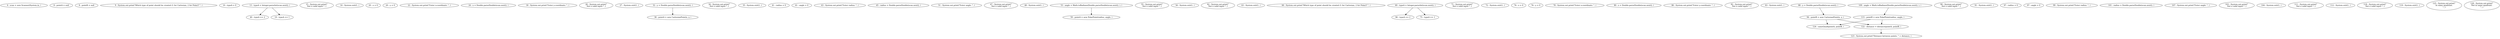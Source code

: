 digraph G {
"6 : scan = new Scanner(System.in, )"
"8 : pointA = null"
"8 : pointB = null"
"9 : System.out.print(\"Which type of point should be created (1 for Cartesian, 2 for Polar)? \", )"
"10 : typeA = 0"
"13 : typeA = Integer.parseInt(scan.next(), )"
"13 : typeA = Integer.parseInt(scan.next(), )" -> "40 : typeA == 2"
"13 : typeA = Integer.parseInt(scan.next(), )" -> "19 : typeA == 1"
"19 : typeA == 1"
"15 : System.out.print(\"\nNot a valid input.\", )"
"16 : System.exit(1, )"
"20 : x = 0"
"20 : y = 0"
"22 : System.out.print(\"Enter x-coordinate: \", )"
"24 : x = Double.parseDouble(scan.next(), )"
"30 : System.out.print(\"Enter y-coordinate: \", )"
"26 : System.out.print(\"\nNot a valid input.\", )"
"27 : System.exit(1, )"
"32 : y = Double.parseDouble(scan.next(), )"
"32 : y = Double.parseDouble(scan.next(), )" -> "38 : pointA = new CartesianPoint(x, y, )"
"38 : pointA = new CartesianPoint(x, y, )"
"34 : System.out.print(\"\nNot a valid input.\", )"
"35 : System.exit(1, )"
"40 : typeA == 2"
"41 : radius = 0"
"41 : angle = 0"
"43 : System.out.print(\"Enter radius: \", )"
"45 : radius = Double.parseDouble(scan.next(), )"
"51 : System.out.print(\"Enter angle: \", )"
"47 : System.out.print(\"\nNot a valid input.\", )"
"48 : System.exit(1, )"
"53 : angle = Math.toRadians(Double.parseDouble(scan.next(), ), )"
"53 : angle = Math.toRadians(Double.parseDouble(scan.next(), ), )" -> "59 : pointA = new PolarPoint(radius, angle, )"
"59 : pointA = new PolarPoint(radius, angle, )"
"55 : System.out.print(\"\nNot a valid input.\", )"
"56 : System.exit(1, )"
"62 : System.out.print(\"\nNot a valid input.\", )"
"63 : System.exit(1, )"
"66 : System.out.print(\"Which type of point should be created (1 for Cartesian, 2 for Polar)? \", )"
"69 : typeA = Integer.parseInt(scan.next(), )"
"69 : typeA = Integer.parseInt(scan.next(), )" -> "96 : typeA == 2"
"69 : typeA = Integer.parseInt(scan.next(), )" -> "75 : typeA == 1"
"75 : typeA == 1"
"71 : System.out.print(\"\nNot a valid input.\", )"
"72 : System.exit(1, )"
"76 : x = 0"
"76 : y = 0"
"78 : System.out.print(\"Enter x-coordinate: \", )"
"80 : x = Double.parseDouble(scan.next(), )"
"86 : System.out.print(\"Enter y-coordinate: \", )"
"82 : System.out.print(\"\nNot a valid input.\", )"
"83 : System.exit(1, )"
"88 : y = Double.parseDouble(scan.next(), )"
"88 : y = Double.parseDouble(scan.next(), )" -> "94 : pointB = new CartesianPoint(x, y, )"
"94 : pointB = new CartesianPoint(x, y, )"
"94 : pointB = new CartesianPoint(x, y, )" -> "124 : sameQuad(pointA, pointB, )"
"94 : pointB = new CartesianPoint(x, y, )" -> "122 : distance = distance(pointA, pointB, )"
"90 : System.out.print(\"\nNot a valid input.\", )"
"91 : System.exit(1, )"
"96 : typeA == 2"
"97 : radius = 0"
"97 : angle = 0"
"99 : System.out.print(\"Enter radius: \", )"
"101 : radius = Double.parseDouble(scan.next(), )"
"107 : System.out.print(\"Enter angle: \", )"
"103 : System.out.print(\"\nNot a valid input.\", )"
"104 : System.exit(1, )"
"109 : angle = Math.toRadians(Double.parseDouble(scan.next(), ), )"
"109 : angle = Math.toRadians(Double.parseDouble(scan.next(), ), )" -> "115 : pointB = new PolarPoint(radius, angle, )"
"115 : pointB = new PolarPoint(radius, angle, )"
"115 : pointB = new PolarPoint(radius, angle, )" -> "124 : sameQuad(pointA, pointB, )"
"115 : pointB = new PolarPoint(radius, angle, )" -> "122 : distance = distance(pointA, pointB, )"
"111 : System.out.print(\"\nNot a valid input.\", )"
"112 : System.exit(1, )"
"118 : System.out.print(\"\nNot a valid input.\", )"
"119 : System.exit(1, )"
"122 : distance = distance(pointA, pointB, )"
"122 : distance = distance(pointA, pointB, )" -> "123 : System.out.print(\"Distance between points: \" + distance, )"
"123 : System.out.print(\"Distance between points: \" + distance, )"
"124 : sameQuad(pointA, pointB, )"
"125 : System.out.print(\"\nIn same quadrant.\n\", )"
"128 : System.out.print(\"\nNot in same quadrant.\n\", )"
}